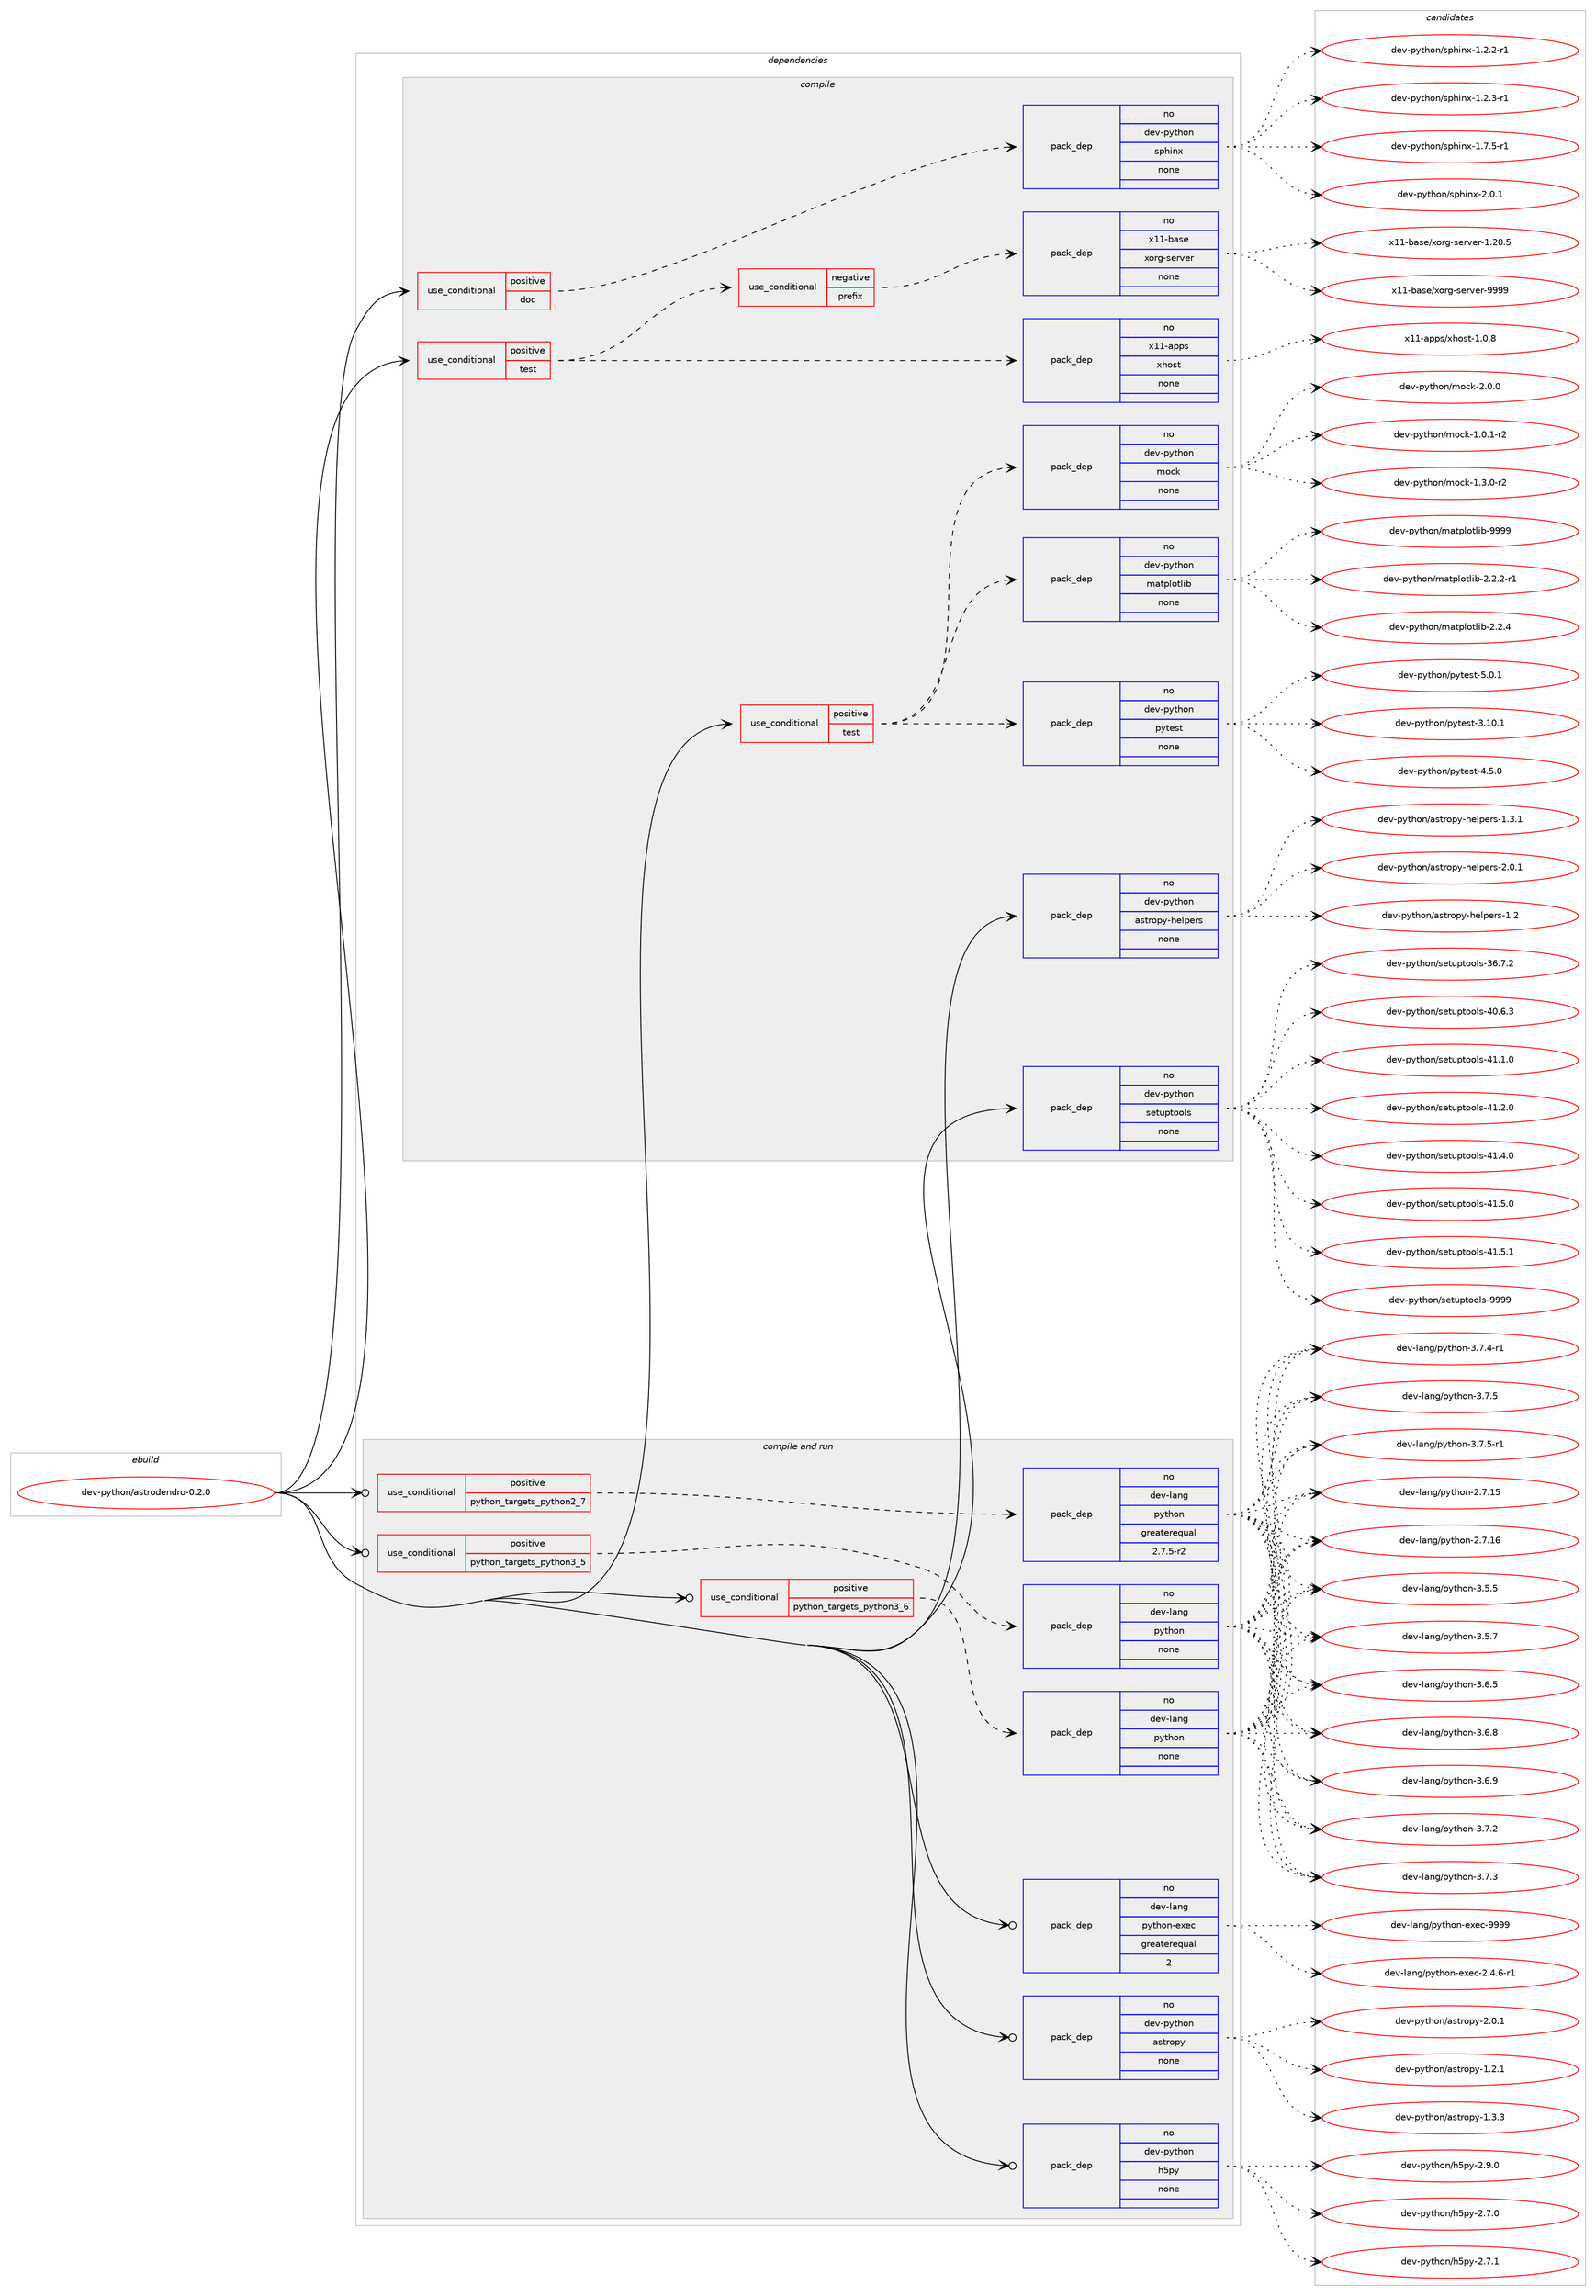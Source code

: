 digraph prolog {

# *************
# Graph options
# *************

newrank=true;
concentrate=true;
compound=true;
graph [rankdir=LR,fontname=Helvetica,fontsize=10,ranksep=1.5];#, ranksep=2.5, nodesep=0.2];
edge  [arrowhead=vee];
node  [fontname=Helvetica,fontsize=10];

# **********
# The ebuild
# **********

subgraph cluster_leftcol {
color=gray;
rank=same;
label=<<i>ebuild</i>>;
id [label="dev-python/astrodendro-0.2.0", color=red, width=4, href="../dev-python/astrodendro-0.2.0.svg"];
}

# ****************
# The dependencies
# ****************

subgraph cluster_midcol {
color=gray;
label=<<i>dependencies</i>>;
subgraph cluster_compile {
fillcolor="#eeeeee";
style=filled;
label=<<i>compile</i>>;
subgraph cond136303 {
dependency594695 [label=<<TABLE BORDER="0" CELLBORDER="1" CELLSPACING="0" CELLPADDING="4"><TR><TD ROWSPAN="3" CELLPADDING="10">use_conditional</TD></TR><TR><TD>positive</TD></TR><TR><TD>doc</TD></TR></TABLE>>, shape=none, color=red];
subgraph pack446620 {
dependency594696 [label=<<TABLE BORDER="0" CELLBORDER="1" CELLSPACING="0" CELLPADDING="4" WIDTH="220"><TR><TD ROWSPAN="6" CELLPADDING="30">pack_dep</TD></TR><TR><TD WIDTH="110">no</TD></TR><TR><TD>dev-python</TD></TR><TR><TD>sphinx</TD></TR><TR><TD>none</TD></TR><TR><TD></TD></TR></TABLE>>, shape=none, color=blue];
}
dependency594695:e -> dependency594696:w [weight=20,style="dashed",arrowhead="vee"];
}
id:e -> dependency594695:w [weight=20,style="solid",arrowhead="vee"];
subgraph cond136304 {
dependency594697 [label=<<TABLE BORDER="0" CELLBORDER="1" CELLSPACING="0" CELLPADDING="4"><TR><TD ROWSPAN="3" CELLPADDING="10">use_conditional</TD></TR><TR><TD>positive</TD></TR><TR><TD>test</TD></TR></TABLE>>, shape=none, color=red];
subgraph cond136305 {
dependency594698 [label=<<TABLE BORDER="0" CELLBORDER="1" CELLSPACING="0" CELLPADDING="4"><TR><TD ROWSPAN="3" CELLPADDING="10">use_conditional</TD></TR><TR><TD>negative</TD></TR><TR><TD>prefix</TD></TR></TABLE>>, shape=none, color=red];
subgraph pack446621 {
dependency594699 [label=<<TABLE BORDER="0" CELLBORDER="1" CELLSPACING="0" CELLPADDING="4" WIDTH="220"><TR><TD ROWSPAN="6" CELLPADDING="30">pack_dep</TD></TR><TR><TD WIDTH="110">no</TD></TR><TR><TD>x11-base</TD></TR><TR><TD>xorg-server</TD></TR><TR><TD>none</TD></TR><TR><TD></TD></TR></TABLE>>, shape=none, color=blue];
}
dependency594698:e -> dependency594699:w [weight=20,style="dashed",arrowhead="vee"];
}
dependency594697:e -> dependency594698:w [weight=20,style="dashed",arrowhead="vee"];
subgraph pack446622 {
dependency594700 [label=<<TABLE BORDER="0" CELLBORDER="1" CELLSPACING="0" CELLPADDING="4" WIDTH="220"><TR><TD ROWSPAN="6" CELLPADDING="30">pack_dep</TD></TR><TR><TD WIDTH="110">no</TD></TR><TR><TD>x11-apps</TD></TR><TR><TD>xhost</TD></TR><TR><TD>none</TD></TR><TR><TD></TD></TR></TABLE>>, shape=none, color=blue];
}
dependency594697:e -> dependency594700:w [weight=20,style="dashed",arrowhead="vee"];
}
id:e -> dependency594697:w [weight=20,style="solid",arrowhead="vee"];
subgraph cond136306 {
dependency594701 [label=<<TABLE BORDER="0" CELLBORDER="1" CELLSPACING="0" CELLPADDING="4"><TR><TD ROWSPAN="3" CELLPADDING="10">use_conditional</TD></TR><TR><TD>positive</TD></TR><TR><TD>test</TD></TR></TABLE>>, shape=none, color=red];
subgraph pack446623 {
dependency594702 [label=<<TABLE BORDER="0" CELLBORDER="1" CELLSPACING="0" CELLPADDING="4" WIDTH="220"><TR><TD ROWSPAN="6" CELLPADDING="30">pack_dep</TD></TR><TR><TD WIDTH="110">no</TD></TR><TR><TD>dev-python</TD></TR><TR><TD>matplotlib</TD></TR><TR><TD>none</TD></TR><TR><TD></TD></TR></TABLE>>, shape=none, color=blue];
}
dependency594701:e -> dependency594702:w [weight=20,style="dashed",arrowhead="vee"];
subgraph pack446624 {
dependency594703 [label=<<TABLE BORDER="0" CELLBORDER="1" CELLSPACING="0" CELLPADDING="4" WIDTH="220"><TR><TD ROWSPAN="6" CELLPADDING="30">pack_dep</TD></TR><TR><TD WIDTH="110">no</TD></TR><TR><TD>dev-python</TD></TR><TR><TD>mock</TD></TR><TR><TD>none</TD></TR><TR><TD></TD></TR></TABLE>>, shape=none, color=blue];
}
dependency594701:e -> dependency594703:w [weight=20,style="dashed",arrowhead="vee"];
subgraph pack446625 {
dependency594704 [label=<<TABLE BORDER="0" CELLBORDER="1" CELLSPACING="0" CELLPADDING="4" WIDTH="220"><TR><TD ROWSPAN="6" CELLPADDING="30">pack_dep</TD></TR><TR><TD WIDTH="110">no</TD></TR><TR><TD>dev-python</TD></TR><TR><TD>pytest</TD></TR><TR><TD>none</TD></TR><TR><TD></TD></TR></TABLE>>, shape=none, color=blue];
}
dependency594701:e -> dependency594704:w [weight=20,style="dashed",arrowhead="vee"];
}
id:e -> dependency594701:w [weight=20,style="solid",arrowhead="vee"];
subgraph pack446626 {
dependency594705 [label=<<TABLE BORDER="0" CELLBORDER="1" CELLSPACING="0" CELLPADDING="4" WIDTH="220"><TR><TD ROWSPAN="6" CELLPADDING="30">pack_dep</TD></TR><TR><TD WIDTH="110">no</TD></TR><TR><TD>dev-python</TD></TR><TR><TD>astropy-helpers</TD></TR><TR><TD>none</TD></TR><TR><TD></TD></TR></TABLE>>, shape=none, color=blue];
}
id:e -> dependency594705:w [weight=20,style="solid",arrowhead="vee"];
subgraph pack446627 {
dependency594706 [label=<<TABLE BORDER="0" CELLBORDER="1" CELLSPACING="0" CELLPADDING="4" WIDTH="220"><TR><TD ROWSPAN="6" CELLPADDING="30">pack_dep</TD></TR><TR><TD WIDTH="110">no</TD></TR><TR><TD>dev-python</TD></TR><TR><TD>setuptools</TD></TR><TR><TD>none</TD></TR><TR><TD></TD></TR></TABLE>>, shape=none, color=blue];
}
id:e -> dependency594706:w [weight=20,style="solid",arrowhead="vee"];
}
subgraph cluster_compileandrun {
fillcolor="#eeeeee";
style=filled;
label=<<i>compile and run</i>>;
subgraph cond136307 {
dependency594707 [label=<<TABLE BORDER="0" CELLBORDER="1" CELLSPACING="0" CELLPADDING="4"><TR><TD ROWSPAN="3" CELLPADDING="10">use_conditional</TD></TR><TR><TD>positive</TD></TR><TR><TD>python_targets_python2_7</TD></TR></TABLE>>, shape=none, color=red];
subgraph pack446628 {
dependency594708 [label=<<TABLE BORDER="0" CELLBORDER="1" CELLSPACING="0" CELLPADDING="4" WIDTH="220"><TR><TD ROWSPAN="6" CELLPADDING="30">pack_dep</TD></TR><TR><TD WIDTH="110">no</TD></TR><TR><TD>dev-lang</TD></TR><TR><TD>python</TD></TR><TR><TD>greaterequal</TD></TR><TR><TD>2.7.5-r2</TD></TR></TABLE>>, shape=none, color=blue];
}
dependency594707:e -> dependency594708:w [weight=20,style="dashed",arrowhead="vee"];
}
id:e -> dependency594707:w [weight=20,style="solid",arrowhead="odotvee"];
subgraph cond136308 {
dependency594709 [label=<<TABLE BORDER="0" CELLBORDER="1" CELLSPACING="0" CELLPADDING="4"><TR><TD ROWSPAN="3" CELLPADDING="10">use_conditional</TD></TR><TR><TD>positive</TD></TR><TR><TD>python_targets_python3_5</TD></TR></TABLE>>, shape=none, color=red];
subgraph pack446629 {
dependency594710 [label=<<TABLE BORDER="0" CELLBORDER="1" CELLSPACING="0" CELLPADDING="4" WIDTH="220"><TR><TD ROWSPAN="6" CELLPADDING="30">pack_dep</TD></TR><TR><TD WIDTH="110">no</TD></TR><TR><TD>dev-lang</TD></TR><TR><TD>python</TD></TR><TR><TD>none</TD></TR><TR><TD></TD></TR></TABLE>>, shape=none, color=blue];
}
dependency594709:e -> dependency594710:w [weight=20,style="dashed",arrowhead="vee"];
}
id:e -> dependency594709:w [weight=20,style="solid",arrowhead="odotvee"];
subgraph cond136309 {
dependency594711 [label=<<TABLE BORDER="0" CELLBORDER="1" CELLSPACING="0" CELLPADDING="4"><TR><TD ROWSPAN="3" CELLPADDING="10">use_conditional</TD></TR><TR><TD>positive</TD></TR><TR><TD>python_targets_python3_6</TD></TR></TABLE>>, shape=none, color=red];
subgraph pack446630 {
dependency594712 [label=<<TABLE BORDER="0" CELLBORDER="1" CELLSPACING="0" CELLPADDING="4" WIDTH="220"><TR><TD ROWSPAN="6" CELLPADDING="30">pack_dep</TD></TR><TR><TD WIDTH="110">no</TD></TR><TR><TD>dev-lang</TD></TR><TR><TD>python</TD></TR><TR><TD>none</TD></TR><TR><TD></TD></TR></TABLE>>, shape=none, color=blue];
}
dependency594711:e -> dependency594712:w [weight=20,style="dashed",arrowhead="vee"];
}
id:e -> dependency594711:w [weight=20,style="solid",arrowhead="odotvee"];
subgraph pack446631 {
dependency594713 [label=<<TABLE BORDER="0" CELLBORDER="1" CELLSPACING="0" CELLPADDING="4" WIDTH="220"><TR><TD ROWSPAN="6" CELLPADDING="30">pack_dep</TD></TR><TR><TD WIDTH="110">no</TD></TR><TR><TD>dev-lang</TD></TR><TR><TD>python-exec</TD></TR><TR><TD>greaterequal</TD></TR><TR><TD>2</TD></TR></TABLE>>, shape=none, color=blue];
}
id:e -> dependency594713:w [weight=20,style="solid",arrowhead="odotvee"];
subgraph pack446632 {
dependency594714 [label=<<TABLE BORDER="0" CELLBORDER="1" CELLSPACING="0" CELLPADDING="4" WIDTH="220"><TR><TD ROWSPAN="6" CELLPADDING="30">pack_dep</TD></TR><TR><TD WIDTH="110">no</TD></TR><TR><TD>dev-python</TD></TR><TR><TD>astropy</TD></TR><TR><TD>none</TD></TR><TR><TD></TD></TR></TABLE>>, shape=none, color=blue];
}
id:e -> dependency594714:w [weight=20,style="solid",arrowhead="odotvee"];
subgraph pack446633 {
dependency594715 [label=<<TABLE BORDER="0" CELLBORDER="1" CELLSPACING="0" CELLPADDING="4" WIDTH="220"><TR><TD ROWSPAN="6" CELLPADDING="30">pack_dep</TD></TR><TR><TD WIDTH="110">no</TD></TR><TR><TD>dev-python</TD></TR><TR><TD>h5py</TD></TR><TR><TD>none</TD></TR><TR><TD></TD></TR></TABLE>>, shape=none, color=blue];
}
id:e -> dependency594715:w [weight=20,style="solid",arrowhead="odotvee"];
}
subgraph cluster_run {
fillcolor="#eeeeee";
style=filled;
label=<<i>run</i>>;
}
}

# **************
# The candidates
# **************

subgraph cluster_choices {
rank=same;
color=gray;
label=<<i>candidates</i>>;

subgraph choice446620 {
color=black;
nodesep=1;
choice10010111845112121116104111110471151121041051101204549465046504511449 [label="dev-python/sphinx-1.2.2-r1", color=red, width=4,href="../dev-python/sphinx-1.2.2-r1.svg"];
choice10010111845112121116104111110471151121041051101204549465046514511449 [label="dev-python/sphinx-1.2.3-r1", color=red, width=4,href="../dev-python/sphinx-1.2.3-r1.svg"];
choice10010111845112121116104111110471151121041051101204549465546534511449 [label="dev-python/sphinx-1.7.5-r1", color=red, width=4,href="../dev-python/sphinx-1.7.5-r1.svg"];
choice1001011184511212111610411111047115112104105110120455046484649 [label="dev-python/sphinx-2.0.1", color=red, width=4,href="../dev-python/sphinx-2.0.1.svg"];
dependency594696:e -> choice10010111845112121116104111110471151121041051101204549465046504511449:w [style=dotted,weight="100"];
dependency594696:e -> choice10010111845112121116104111110471151121041051101204549465046514511449:w [style=dotted,weight="100"];
dependency594696:e -> choice10010111845112121116104111110471151121041051101204549465546534511449:w [style=dotted,weight="100"];
dependency594696:e -> choice1001011184511212111610411111047115112104105110120455046484649:w [style=dotted,weight="100"];
}
subgraph choice446621 {
color=black;
nodesep=1;
choice1204949459897115101471201111141034511510111411810111445494650484653 [label="x11-base/xorg-server-1.20.5", color=red, width=4,href="../x11-base/xorg-server-1.20.5.svg"];
choice120494945989711510147120111114103451151011141181011144557575757 [label="x11-base/xorg-server-9999", color=red, width=4,href="../x11-base/xorg-server-9999.svg"];
dependency594699:e -> choice1204949459897115101471201111141034511510111411810111445494650484653:w [style=dotted,weight="100"];
dependency594699:e -> choice120494945989711510147120111114103451151011141181011144557575757:w [style=dotted,weight="100"];
}
subgraph choice446622 {
color=black;
nodesep=1;
choice1204949459711211211547120104111115116454946484656 [label="x11-apps/xhost-1.0.8", color=red, width=4,href="../x11-apps/xhost-1.0.8.svg"];
dependency594700:e -> choice1204949459711211211547120104111115116454946484656:w [style=dotted,weight="100"];
}
subgraph choice446623 {
color=black;
nodesep=1;
choice100101118451121211161041111104710997116112108111116108105984550465046504511449 [label="dev-python/matplotlib-2.2.2-r1", color=red, width=4,href="../dev-python/matplotlib-2.2.2-r1.svg"];
choice10010111845112121116104111110471099711611210811111610810598455046504652 [label="dev-python/matplotlib-2.2.4", color=red, width=4,href="../dev-python/matplotlib-2.2.4.svg"];
choice100101118451121211161041111104710997116112108111116108105984557575757 [label="dev-python/matplotlib-9999", color=red, width=4,href="../dev-python/matplotlib-9999.svg"];
dependency594702:e -> choice100101118451121211161041111104710997116112108111116108105984550465046504511449:w [style=dotted,weight="100"];
dependency594702:e -> choice10010111845112121116104111110471099711611210811111610810598455046504652:w [style=dotted,weight="100"];
dependency594702:e -> choice100101118451121211161041111104710997116112108111116108105984557575757:w [style=dotted,weight="100"];
}
subgraph choice446624 {
color=black;
nodesep=1;
choice1001011184511212111610411111047109111991074549464846494511450 [label="dev-python/mock-1.0.1-r2", color=red, width=4,href="../dev-python/mock-1.0.1-r2.svg"];
choice1001011184511212111610411111047109111991074549465146484511450 [label="dev-python/mock-1.3.0-r2", color=red, width=4,href="../dev-python/mock-1.3.0-r2.svg"];
choice100101118451121211161041111104710911199107455046484648 [label="dev-python/mock-2.0.0", color=red, width=4,href="../dev-python/mock-2.0.0.svg"];
dependency594703:e -> choice1001011184511212111610411111047109111991074549464846494511450:w [style=dotted,weight="100"];
dependency594703:e -> choice1001011184511212111610411111047109111991074549465146484511450:w [style=dotted,weight="100"];
dependency594703:e -> choice100101118451121211161041111104710911199107455046484648:w [style=dotted,weight="100"];
}
subgraph choice446625 {
color=black;
nodesep=1;
choice100101118451121211161041111104711212111610111511645514649484649 [label="dev-python/pytest-3.10.1", color=red, width=4,href="../dev-python/pytest-3.10.1.svg"];
choice1001011184511212111610411111047112121116101115116455246534648 [label="dev-python/pytest-4.5.0", color=red, width=4,href="../dev-python/pytest-4.5.0.svg"];
choice1001011184511212111610411111047112121116101115116455346484649 [label="dev-python/pytest-5.0.1", color=red, width=4,href="../dev-python/pytest-5.0.1.svg"];
dependency594704:e -> choice100101118451121211161041111104711212111610111511645514649484649:w [style=dotted,weight="100"];
dependency594704:e -> choice1001011184511212111610411111047112121116101115116455246534648:w [style=dotted,weight="100"];
dependency594704:e -> choice1001011184511212111610411111047112121116101115116455346484649:w [style=dotted,weight="100"];
}
subgraph choice446626 {
color=black;
nodesep=1;
choice1001011184511212111610411111047971151161141111121214510410110811210111411545494650 [label="dev-python/astropy-helpers-1.2", color=red, width=4,href="../dev-python/astropy-helpers-1.2.svg"];
choice10010111845112121116104111110479711511611411111212145104101108112101114115454946514649 [label="dev-python/astropy-helpers-1.3.1", color=red, width=4,href="../dev-python/astropy-helpers-1.3.1.svg"];
choice10010111845112121116104111110479711511611411111212145104101108112101114115455046484649 [label="dev-python/astropy-helpers-2.0.1", color=red, width=4,href="../dev-python/astropy-helpers-2.0.1.svg"];
dependency594705:e -> choice1001011184511212111610411111047971151161141111121214510410110811210111411545494650:w [style=dotted,weight="100"];
dependency594705:e -> choice10010111845112121116104111110479711511611411111212145104101108112101114115454946514649:w [style=dotted,weight="100"];
dependency594705:e -> choice10010111845112121116104111110479711511611411111212145104101108112101114115455046484649:w [style=dotted,weight="100"];
}
subgraph choice446627 {
color=black;
nodesep=1;
choice100101118451121211161041111104711510111611711211611111110811545515446554650 [label="dev-python/setuptools-36.7.2", color=red, width=4,href="../dev-python/setuptools-36.7.2.svg"];
choice100101118451121211161041111104711510111611711211611111110811545524846544651 [label="dev-python/setuptools-40.6.3", color=red, width=4,href="../dev-python/setuptools-40.6.3.svg"];
choice100101118451121211161041111104711510111611711211611111110811545524946494648 [label="dev-python/setuptools-41.1.0", color=red, width=4,href="../dev-python/setuptools-41.1.0.svg"];
choice100101118451121211161041111104711510111611711211611111110811545524946504648 [label="dev-python/setuptools-41.2.0", color=red, width=4,href="../dev-python/setuptools-41.2.0.svg"];
choice100101118451121211161041111104711510111611711211611111110811545524946524648 [label="dev-python/setuptools-41.4.0", color=red, width=4,href="../dev-python/setuptools-41.4.0.svg"];
choice100101118451121211161041111104711510111611711211611111110811545524946534648 [label="dev-python/setuptools-41.5.0", color=red, width=4,href="../dev-python/setuptools-41.5.0.svg"];
choice100101118451121211161041111104711510111611711211611111110811545524946534649 [label="dev-python/setuptools-41.5.1", color=red, width=4,href="../dev-python/setuptools-41.5.1.svg"];
choice10010111845112121116104111110471151011161171121161111111081154557575757 [label="dev-python/setuptools-9999", color=red, width=4,href="../dev-python/setuptools-9999.svg"];
dependency594706:e -> choice100101118451121211161041111104711510111611711211611111110811545515446554650:w [style=dotted,weight="100"];
dependency594706:e -> choice100101118451121211161041111104711510111611711211611111110811545524846544651:w [style=dotted,weight="100"];
dependency594706:e -> choice100101118451121211161041111104711510111611711211611111110811545524946494648:w [style=dotted,weight="100"];
dependency594706:e -> choice100101118451121211161041111104711510111611711211611111110811545524946504648:w [style=dotted,weight="100"];
dependency594706:e -> choice100101118451121211161041111104711510111611711211611111110811545524946524648:w [style=dotted,weight="100"];
dependency594706:e -> choice100101118451121211161041111104711510111611711211611111110811545524946534648:w [style=dotted,weight="100"];
dependency594706:e -> choice100101118451121211161041111104711510111611711211611111110811545524946534649:w [style=dotted,weight="100"];
dependency594706:e -> choice10010111845112121116104111110471151011161171121161111111081154557575757:w [style=dotted,weight="100"];
}
subgraph choice446628 {
color=black;
nodesep=1;
choice10010111845108971101034711212111610411111045504655464953 [label="dev-lang/python-2.7.15", color=red, width=4,href="../dev-lang/python-2.7.15.svg"];
choice10010111845108971101034711212111610411111045504655464954 [label="dev-lang/python-2.7.16", color=red, width=4,href="../dev-lang/python-2.7.16.svg"];
choice100101118451089711010347112121116104111110455146534653 [label="dev-lang/python-3.5.5", color=red, width=4,href="../dev-lang/python-3.5.5.svg"];
choice100101118451089711010347112121116104111110455146534655 [label="dev-lang/python-3.5.7", color=red, width=4,href="../dev-lang/python-3.5.7.svg"];
choice100101118451089711010347112121116104111110455146544653 [label="dev-lang/python-3.6.5", color=red, width=4,href="../dev-lang/python-3.6.5.svg"];
choice100101118451089711010347112121116104111110455146544656 [label="dev-lang/python-3.6.8", color=red, width=4,href="../dev-lang/python-3.6.8.svg"];
choice100101118451089711010347112121116104111110455146544657 [label="dev-lang/python-3.6.9", color=red, width=4,href="../dev-lang/python-3.6.9.svg"];
choice100101118451089711010347112121116104111110455146554650 [label="dev-lang/python-3.7.2", color=red, width=4,href="../dev-lang/python-3.7.2.svg"];
choice100101118451089711010347112121116104111110455146554651 [label="dev-lang/python-3.7.3", color=red, width=4,href="../dev-lang/python-3.7.3.svg"];
choice1001011184510897110103471121211161041111104551465546524511449 [label="dev-lang/python-3.7.4-r1", color=red, width=4,href="../dev-lang/python-3.7.4-r1.svg"];
choice100101118451089711010347112121116104111110455146554653 [label="dev-lang/python-3.7.5", color=red, width=4,href="../dev-lang/python-3.7.5.svg"];
choice1001011184510897110103471121211161041111104551465546534511449 [label="dev-lang/python-3.7.5-r1", color=red, width=4,href="../dev-lang/python-3.7.5-r1.svg"];
dependency594708:e -> choice10010111845108971101034711212111610411111045504655464953:w [style=dotted,weight="100"];
dependency594708:e -> choice10010111845108971101034711212111610411111045504655464954:w [style=dotted,weight="100"];
dependency594708:e -> choice100101118451089711010347112121116104111110455146534653:w [style=dotted,weight="100"];
dependency594708:e -> choice100101118451089711010347112121116104111110455146534655:w [style=dotted,weight="100"];
dependency594708:e -> choice100101118451089711010347112121116104111110455146544653:w [style=dotted,weight="100"];
dependency594708:e -> choice100101118451089711010347112121116104111110455146544656:w [style=dotted,weight="100"];
dependency594708:e -> choice100101118451089711010347112121116104111110455146544657:w [style=dotted,weight="100"];
dependency594708:e -> choice100101118451089711010347112121116104111110455146554650:w [style=dotted,weight="100"];
dependency594708:e -> choice100101118451089711010347112121116104111110455146554651:w [style=dotted,weight="100"];
dependency594708:e -> choice1001011184510897110103471121211161041111104551465546524511449:w [style=dotted,weight="100"];
dependency594708:e -> choice100101118451089711010347112121116104111110455146554653:w [style=dotted,weight="100"];
dependency594708:e -> choice1001011184510897110103471121211161041111104551465546534511449:w [style=dotted,weight="100"];
}
subgraph choice446629 {
color=black;
nodesep=1;
choice10010111845108971101034711212111610411111045504655464953 [label="dev-lang/python-2.7.15", color=red, width=4,href="../dev-lang/python-2.7.15.svg"];
choice10010111845108971101034711212111610411111045504655464954 [label="dev-lang/python-2.7.16", color=red, width=4,href="../dev-lang/python-2.7.16.svg"];
choice100101118451089711010347112121116104111110455146534653 [label="dev-lang/python-3.5.5", color=red, width=4,href="../dev-lang/python-3.5.5.svg"];
choice100101118451089711010347112121116104111110455146534655 [label="dev-lang/python-3.5.7", color=red, width=4,href="../dev-lang/python-3.5.7.svg"];
choice100101118451089711010347112121116104111110455146544653 [label="dev-lang/python-3.6.5", color=red, width=4,href="../dev-lang/python-3.6.5.svg"];
choice100101118451089711010347112121116104111110455146544656 [label="dev-lang/python-3.6.8", color=red, width=4,href="../dev-lang/python-3.6.8.svg"];
choice100101118451089711010347112121116104111110455146544657 [label="dev-lang/python-3.6.9", color=red, width=4,href="../dev-lang/python-3.6.9.svg"];
choice100101118451089711010347112121116104111110455146554650 [label="dev-lang/python-3.7.2", color=red, width=4,href="../dev-lang/python-3.7.2.svg"];
choice100101118451089711010347112121116104111110455146554651 [label="dev-lang/python-3.7.3", color=red, width=4,href="../dev-lang/python-3.7.3.svg"];
choice1001011184510897110103471121211161041111104551465546524511449 [label="dev-lang/python-3.7.4-r1", color=red, width=4,href="../dev-lang/python-3.7.4-r1.svg"];
choice100101118451089711010347112121116104111110455146554653 [label="dev-lang/python-3.7.5", color=red, width=4,href="../dev-lang/python-3.7.5.svg"];
choice1001011184510897110103471121211161041111104551465546534511449 [label="dev-lang/python-3.7.5-r1", color=red, width=4,href="../dev-lang/python-3.7.5-r1.svg"];
dependency594710:e -> choice10010111845108971101034711212111610411111045504655464953:w [style=dotted,weight="100"];
dependency594710:e -> choice10010111845108971101034711212111610411111045504655464954:w [style=dotted,weight="100"];
dependency594710:e -> choice100101118451089711010347112121116104111110455146534653:w [style=dotted,weight="100"];
dependency594710:e -> choice100101118451089711010347112121116104111110455146534655:w [style=dotted,weight="100"];
dependency594710:e -> choice100101118451089711010347112121116104111110455146544653:w [style=dotted,weight="100"];
dependency594710:e -> choice100101118451089711010347112121116104111110455146544656:w [style=dotted,weight="100"];
dependency594710:e -> choice100101118451089711010347112121116104111110455146544657:w [style=dotted,weight="100"];
dependency594710:e -> choice100101118451089711010347112121116104111110455146554650:w [style=dotted,weight="100"];
dependency594710:e -> choice100101118451089711010347112121116104111110455146554651:w [style=dotted,weight="100"];
dependency594710:e -> choice1001011184510897110103471121211161041111104551465546524511449:w [style=dotted,weight="100"];
dependency594710:e -> choice100101118451089711010347112121116104111110455146554653:w [style=dotted,weight="100"];
dependency594710:e -> choice1001011184510897110103471121211161041111104551465546534511449:w [style=dotted,weight="100"];
}
subgraph choice446630 {
color=black;
nodesep=1;
choice10010111845108971101034711212111610411111045504655464953 [label="dev-lang/python-2.7.15", color=red, width=4,href="../dev-lang/python-2.7.15.svg"];
choice10010111845108971101034711212111610411111045504655464954 [label="dev-lang/python-2.7.16", color=red, width=4,href="../dev-lang/python-2.7.16.svg"];
choice100101118451089711010347112121116104111110455146534653 [label="dev-lang/python-3.5.5", color=red, width=4,href="../dev-lang/python-3.5.5.svg"];
choice100101118451089711010347112121116104111110455146534655 [label="dev-lang/python-3.5.7", color=red, width=4,href="../dev-lang/python-3.5.7.svg"];
choice100101118451089711010347112121116104111110455146544653 [label="dev-lang/python-3.6.5", color=red, width=4,href="../dev-lang/python-3.6.5.svg"];
choice100101118451089711010347112121116104111110455146544656 [label="dev-lang/python-3.6.8", color=red, width=4,href="../dev-lang/python-3.6.8.svg"];
choice100101118451089711010347112121116104111110455146544657 [label="dev-lang/python-3.6.9", color=red, width=4,href="../dev-lang/python-3.6.9.svg"];
choice100101118451089711010347112121116104111110455146554650 [label="dev-lang/python-3.7.2", color=red, width=4,href="../dev-lang/python-3.7.2.svg"];
choice100101118451089711010347112121116104111110455146554651 [label="dev-lang/python-3.7.3", color=red, width=4,href="../dev-lang/python-3.7.3.svg"];
choice1001011184510897110103471121211161041111104551465546524511449 [label="dev-lang/python-3.7.4-r1", color=red, width=4,href="../dev-lang/python-3.7.4-r1.svg"];
choice100101118451089711010347112121116104111110455146554653 [label="dev-lang/python-3.7.5", color=red, width=4,href="../dev-lang/python-3.7.5.svg"];
choice1001011184510897110103471121211161041111104551465546534511449 [label="dev-lang/python-3.7.5-r1", color=red, width=4,href="../dev-lang/python-3.7.5-r1.svg"];
dependency594712:e -> choice10010111845108971101034711212111610411111045504655464953:w [style=dotted,weight="100"];
dependency594712:e -> choice10010111845108971101034711212111610411111045504655464954:w [style=dotted,weight="100"];
dependency594712:e -> choice100101118451089711010347112121116104111110455146534653:w [style=dotted,weight="100"];
dependency594712:e -> choice100101118451089711010347112121116104111110455146534655:w [style=dotted,weight="100"];
dependency594712:e -> choice100101118451089711010347112121116104111110455146544653:w [style=dotted,weight="100"];
dependency594712:e -> choice100101118451089711010347112121116104111110455146544656:w [style=dotted,weight="100"];
dependency594712:e -> choice100101118451089711010347112121116104111110455146544657:w [style=dotted,weight="100"];
dependency594712:e -> choice100101118451089711010347112121116104111110455146554650:w [style=dotted,weight="100"];
dependency594712:e -> choice100101118451089711010347112121116104111110455146554651:w [style=dotted,weight="100"];
dependency594712:e -> choice1001011184510897110103471121211161041111104551465546524511449:w [style=dotted,weight="100"];
dependency594712:e -> choice100101118451089711010347112121116104111110455146554653:w [style=dotted,weight="100"];
dependency594712:e -> choice1001011184510897110103471121211161041111104551465546534511449:w [style=dotted,weight="100"];
}
subgraph choice446631 {
color=black;
nodesep=1;
choice10010111845108971101034711212111610411111045101120101994550465246544511449 [label="dev-lang/python-exec-2.4.6-r1", color=red, width=4,href="../dev-lang/python-exec-2.4.6-r1.svg"];
choice10010111845108971101034711212111610411111045101120101994557575757 [label="dev-lang/python-exec-9999", color=red, width=4,href="../dev-lang/python-exec-9999.svg"];
dependency594713:e -> choice10010111845108971101034711212111610411111045101120101994550465246544511449:w [style=dotted,weight="100"];
dependency594713:e -> choice10010111845108971101034711212111610411111045101120101994557575757:w [style=dotted,weight="100"];
}
subgraph choice446632 {
color=black;
nodesep=1;
choice100101118451121211161041111104797115116114111112121454946504649 [label="dev-python/astropy-1.2.1", color=red, width=4,href="../dev-python/astropy-1.2.1.svg"];
choice100101118451121211161041111104797115116114111112121454946514651 [label="dev-python/astropy-1.3.3", color=red, width=4,href="../dev-python/astropy-1.3.3.svg"];
choice100101118451121211161041111104797115116114111112121455046484649 [label="dev-python/astropy-2.0.1", color=red, width=4,href="../dev-python/astropy-2.0.1.svg"];
dependency594714:e -> choice100101118451121211161041111104797115116114111112121454946504649:w [style=dotted,weight="100"];
dependency594714:e -> choice100101118451121211161041111104797115116114111112121454946514651:w [style=dotted,weight="100"];
dependency594714:e -> choice100101118451121211161041111104797115116114111112121455046484649:w [style=dotted,weight="100"];
}
subgraph choice446633 {
color=black;
nodesep=1;
choice100101118451121211161041111104710453112121455046554648 [label="dev-python/h5py-2.7.0", color=red, width=4,href="../dev-python/h5py-2.7.0.svg"];
choice100101118451121211161041111104710453112121455046554649 [label="dev-python/h5py-2.7.1", color=red, width=4,href="../dev-python/h5py-2.7.1.svg"];
choice100101118451121211161041111104710453112121455046574648 [label="dev-python/h5py-2.9.0", color=red, width=4,href="../dev-python/h5py-2.9.0.svg"];
dependency594715:e -> choice100101118451121211161041111104710453112121455046554648:w [style=dotted,weight="100"];
dependency594715:e -> choice100101118451121211161041111104710453112121455046554649:w [style=dotted,weight="100"];
dependency594715:e -> choice100101118451121211161041111104710453112121455046574648:w [style=dotted,weight="100"];
}
}

}
